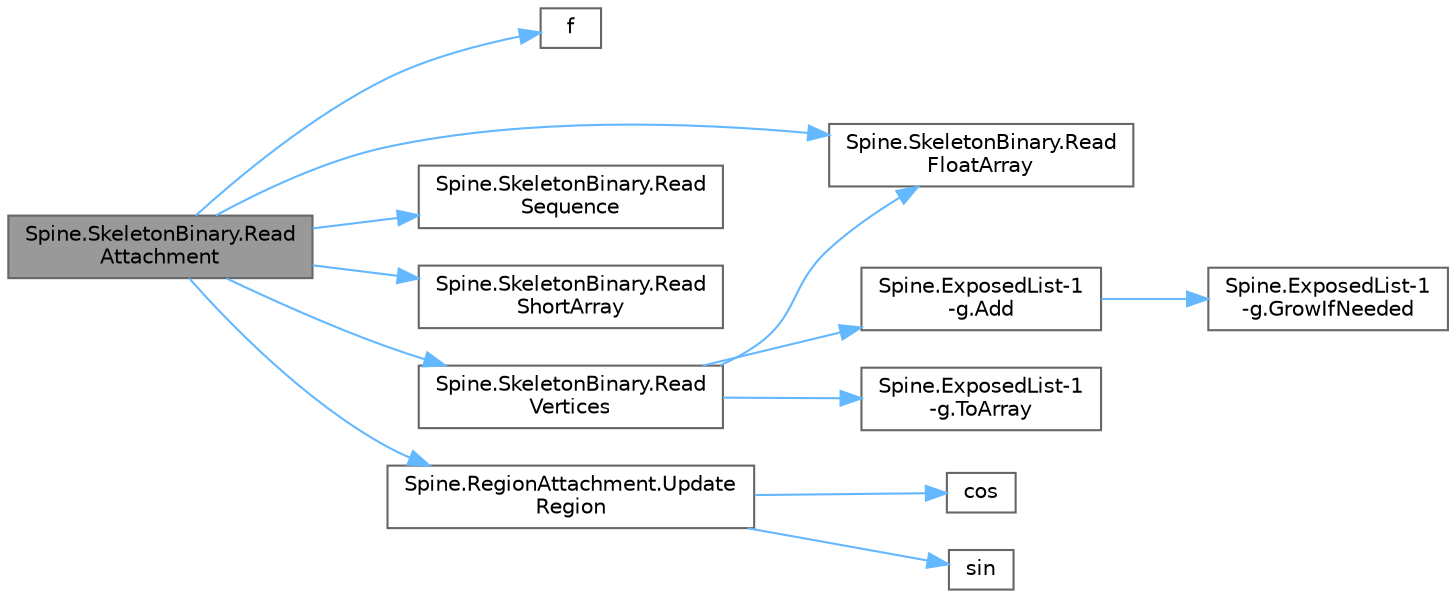 digraph "Spine.SkeletonBinary.ReadAttachment"
{
 // LATEX_PDF_SIZE
  bgcolor="transparent";
  edge [fontname=Helvetica,fontsize=10,labelfontname=Helvetica,labelfontsize=10];
  node [fontname=Helvetica,fontsize=10,shape=box,height=0.2,width=0.4];
  rankdir="LR";
  Node1 [id="Node000001",label="Spine.SkeletonBinary.Read\lAttachment",height=0.2,width=0.4,color="gray40", fillcolor="grey60", style="filled", fontcolor="black",tooltip=" "];
  Node1 -> Node2 [id="edge13_Node000001_Node000002",color="steelblue1",style="solid",tooltip=" "];
  Node2 [id="Node000002",label="f",height=0.2,width=0.4,color="grey40", fillcolor="white", style="filled",URL="$cxx11__tensor__map_8cpp.html#a7f507fea02198f6cb81c86640c7b1a4e",tooltip=" "];
  Node1 -> Node3 [id="edge14_Node000001_Node000003",color="steelblue1",style="solid",tooltip=" "];
  Node3 [id="Node000003",label="Spine.SkeletonBinary.Read\lFloatArray",height=0.2,width=0.4,color="grey40", fillcolor="white", style="filled",URL="$class_spine_1_1_skeleton_binary.html#a92b2d79e463dea013fc86aa24062acbc",tooltip=" "];
  Node1 -> Node4 [id="edge15_Node000001_Node000004",color="steelblue1",style="solid",tooltip=" "];
  Node4 [id="Node000004",label="Spine.SkeletonBinary.Read\lSequence",height=0.2,width=0.4,color="grey40", fillcolor="white", style="filled",URL="$class_spine_1_1_skeleton_binary.html#afa372e0b47e9aae657af139c6e59d016",tooltip=" "];
  Node1 -> Node5 [id="edge16_Node000001_Node000005",color="steelblue1",style="solid",tooltip=" "];
  Node5 [id="Node000005",label="Spine.SkeletonBinary.Read\lShortArray",height=0.2,width=0.4,color="grey40", fillcolor="white", style="filled",URL="$class_spine_1_1_skeleton_binary.html#abdcbcdaebba2334e24f0f9060694b524",tooltip=" "];
  Node1 -> Node6 [id="edge17_Node000001_Node000006",color="steelblue1",style="solid",tooltip=" "];
  Node6 [id="Node000006",label="Spine.SkeletonBinary.Read\lVertices",height=0.2,width=0.4,color="grey40", fillcolor="white", style="filled",URL="$class_spine_1_1_skeleton_binary.html#aeea5fcf87339b1735731bd72555a028d",tooltip=" "];
  Node6 -> Node7 [id="edge18_Node000006_Node000007",color="steelblue1",style="solid",tooltip=" "];
  Node7 [id="Node000007",label="Spine.ExposedList-1\l-g.Add",height=0.2,width=0.4,color="grey40", fillcolor="white", style="filled",URL="$class_spine_1_1_exposed_list-1-g.html#af1b402437b46a187ebc58bc9f200689b",tooltip=" "];
  Node7 -> Node8 [id="edge19_Node000007_Node000008",color="steelblue1",style="solid",tooltip=" "];
  Node8 [id="Node000008",label="Spine.ExposedList-1\l-g.GrowIfNeeded",height=0.2,width=0.4,color="grey40", fillcolor="white", style="filled",URL="$class_spine_1_1_exposed_list-1-g.html#a5f11b60d3d61d4c3cbe5a2107ddac6c3",tooltip=" "];
  Node6 -> Node3 [id="edge20_Node000006_Node000003",color="steelblue1",style="solid",tooltip=" "];
  Node6 -> Node9 [id="edge21_Node000006_Node000009",color="steelblue1",style="solid",tooltip=" "];
  Node9 [id="Node000009",label="Spine.ExposedList-1\l-g.ToArray",height=0.2,width=0.4,color="grey40", fillcolor="white", style="filled",URL="$class_spine_1_1_exposed_list-1-g.html#a1472c3adadc0cff64715c3f134e07d77",tooltip=" "];
  Node1 -> Node10 [id="edge22_Node000001_Node000010",color="steelblue1",style="solid",tooltip=" "];
  Node10 [id="Node000010",label="Spine.RegionAttachment.Update\lRegion",height=0.2,width=0.4,color="grey40", fillcolor="white", style="filled",URL="$class_spine_1_1_region_attachment.html#a1284a56943703adbe3afa8895be7c199",tooltip="Calculates the Offset and UVs using the region and the attachment's transform. Must be called if the ..."];
  Node10 -> Node11 [id="edge23_Node000010_Node000011",color="steelblue1",style="solid",tooltip=" "];
  Node11 [id="Node000011",label="cos",height=0.2,width=0.4,color="grey40", fillcolor="white", style="filled",URL="$_array_cwise_unary_ops_8h.html#a92b03396990b0e9eea0731aa406e31a4",tooltip=" "];
  Node10 -> Node12 [id="edge24_Node000010_Node000012",color="steelblue1",style="solid",tooltip=" "];
  Node12 [id="Node000012",label="sin",height=0.2,width=0.4,color="grey40", fillcolor="white", style="filled",URL="$_array_cwise_unary_ops_8h.html#a9cfb0ea58bd813510a9e2db18a5e49f0",tooltip=" "];
}
